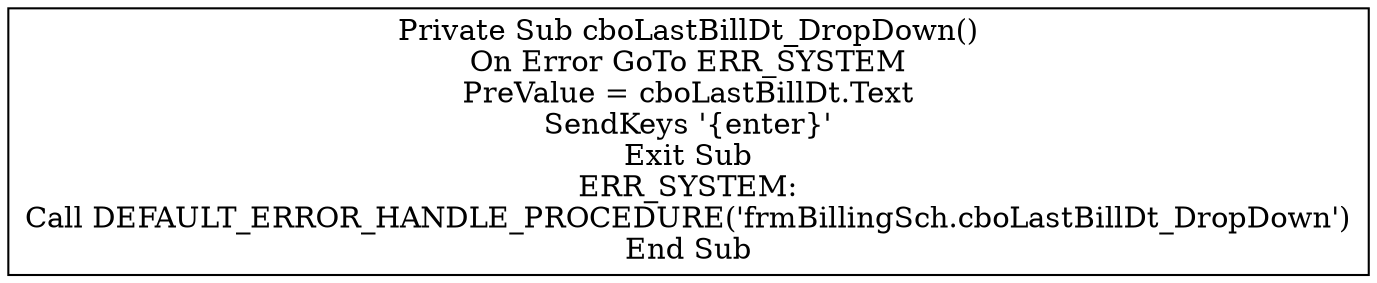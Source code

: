 digraph G{
Node_1 [ label ="Private Sub cboLastBillDt_DropDown()\nOn Error GoTo ERR_SYSTEM\nPreValue = cboLastBillDt.Text\nSendKeys '{enter}'\nExit Sub\nERR_SYSTEM:\nCall DEFAULT_ERROR_HANDLE_PROCEDURE('frmBillingSch.cboLastBillDt_DropDown')\nEnd Sub",shape="box"];
}

